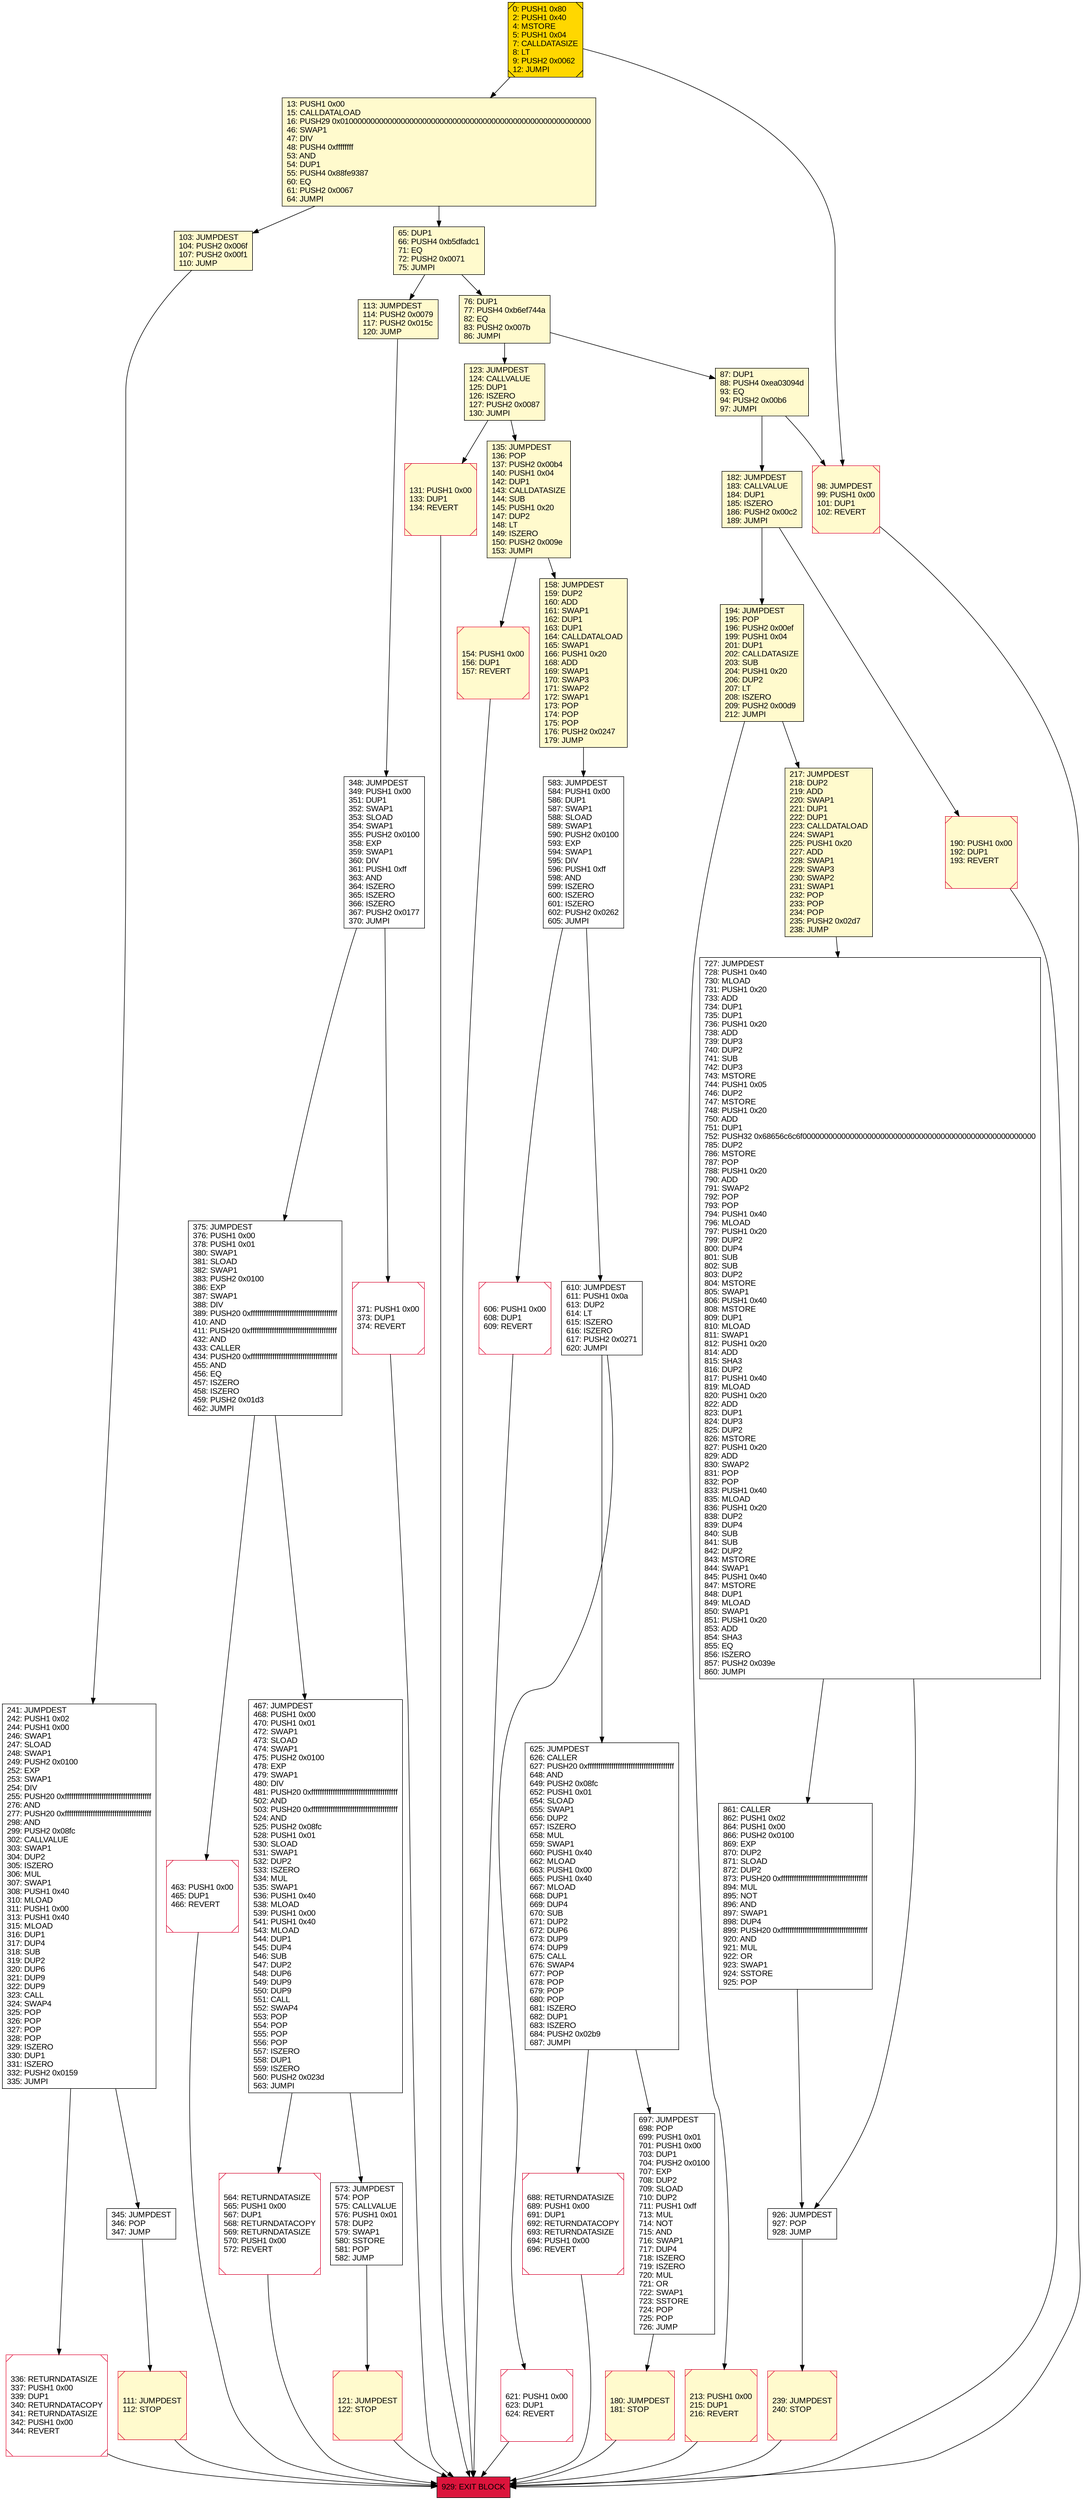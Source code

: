 digraph G {
bgcolor=transparent rankdir=UD;
node [shape=box style=filled color=black fillcolor=white fontname=arial fontcolor=black];
727 [label="727: JUMPDEST\l728: PUSH1 0x40\l730: MLOAD\l731: PUSH1 0x20\l733: ADD\l734: DUP1\l735: DUP1\l736: PUSH1 0x20\l738: ADD\l739: DUP3\l740: DUP2\l741: SUB\l742: DUP3\l743: MSTORE\l744: PUSH1 0x05\l746: DUP2\l747: MSTORE\l748: PUSH1 0x20\l750: ADD\l751: DUP1\l752: PUSH32 0x68656c6c6f000000000000000000000000000000000000000000000000000000\l785: DUP2\l786: MSTORE\l787: POP\l788: PUSH1 0x20\l790: ADD\l791: SWAP2\l792: POP\l793: POP\l794: PUSH1 0x40\l796: MLOAD\l797: PUSH1 0x20\l799: DUP2\l800: DUP4\l801: SUB\l802: SUB\l803: DUP2\l804: MSTORE\l805: SWAP1\l806: PUSH1 0x40\l808: MSTORE\l809: DUP1\l810: MLOAD\l811: SWAP1\l812: PUSH1 0x20\l814: ADD\l815: SHA3\l816: DUP2\l817: PUSH1 0x40\l819: MLOAD\l820: PUSH1 0x20\l822: ADD\l823: DUP1\l824: DUP3\l825: DUP2\l826: MSTORE\l827: PUSH1 0x20\l829: ADD\l830: SWAP2\l831: POP\l832: POP\l833: PUSH1 0x40\l835: MLOAD\l836: PUSH1 0x20\l838: DUP2\l839: DUP4\l840: SUB\l841: SUB\l842: DUP2\l843: MSTORE\l844: SWAP1\l845: PUSH1 0x40\l847: MSTORE\l848: DUP1\l849: MLOAD\l850: SWAP1\l851: PUSH1 0x20\l853: ADD\l854: SHA3\l855: EQ\l856: ISZERO\l857: PUSH2 0x039e\l860: JUMPI\l" ];
375 [label="375: JUMPDEST\l376: PUSH1 0x00\l378: PUSH1 0x01\l380: SWAP1\l381: SLOAD\l382: SWAP1\l383: PUSH2 0x0100\l386: EXP\l387: SWAP1\l388: DIV\l389: PUSH20 0xffffffffffffffffffffffffffffffffffffffff\l410: AND\l411: PUSH20 0xffffffffffffffffffffffffffffffffffffffff\l432: AND\l433: CALLER\l434: PUSH20 0xffffffffffffffffffffffffffffffffffffffff\l455: AND\l456: EQ\l457: ISZERO\l458: ISZERO\l459: PUSH2 0x01d3\l462: JUMPI\l" ];
573 [label="573: JUMPDEST\l574: POP\l575: CALLVALUE\l576: PUSH1 0x01\l578: DUP2\l579: SWAP1\l580: SSTORE\l581: POP\l582: JUMP\l" ];
336 [label="336: RETURNDATASIZE\l337: PUSH1 0x00\l339: DUP1\l340: RETURNDATACOPY\l341: RETURNDATASIZE\l342: PUSH1 0x00\l344: REVERT\l" shape=Msquare color=crimson ];
158 [label="158: JUMPDEST\l159: DUP2\l160: ADD\l161: SWAP1\l162: DUP1\l163: DUP1\l164: CALLDATALOAD\l165: SWAP1\l166: PUSH1 0x20\l168: ADD\l169: SWAP1\l170: SWAP3\l171: SWAP2\l172: SWAP1\l173: POP\l174: POP\l175: POP\l176: PUSH2 0x0247\l179: JUMP\l" fillcolor=lemonchiffon ];
621 [label="621: PUSH1 0x00\l623: DUP1\l624: REVERT\l" shape=Msquare color=crimson ];
371 [label="371: PUSH1 0x00\l373: DUP1\l374: REVERT\l" shape=Msquare color=crimson ];
348 [label="348: JUMPDEST\l349: PUSH1 0x00\l351: DUP1\l352: SWAP1\l353: SLOAD\l354: SWAP1\l355: PUSH2 0x0100\l358: EXP\l359: SWAP1\l360: DIV\l361: PUSH1 0xff\l363: AND\l364: ISZERO\l365: ISZERO\l366: ISZERO\l367: PUSH2 0x0177\l370: JUMPI\l" ];
625 [label="625: JUMPDEST\l626: CALLER\l627: PUSH20 0xffffffffffffffffffffffffffffffffffffffff\l648: AND\l649: PUSH2 0x08fc\l652: PUSH1 0x01\l654: SLOAD\l655: SWAP1\l656: DUP2\l657: ISZERO\l658: MUL\l659: SWAP1\l660: PUSH1 0x40\l662: MLOAD\l663: PUSH1 0x00\l665: PUSH1 0x40\l667: MLOAD\l668: DUP1\l669: DUP4\l670: SUB\l671: DUP2\l672: DUP6\l673: DUP9\l674: DUP9\l675: CALL\l676: SWAP4\l677: POP\l678: POP\l679: POP\l680: POP\l681: ISZERO\l682: DUP1\l683: ISZERO\l684: PUSH2 0x02b9\l687: JUMPI\l" ];
87 [label="87: DUP1\l88: PUSH4 0xea03094d\l93: EQ\l94: PUSH2 0x00b6\l97: JUMPI\l" fillcolor=lemonchiffon ];
135 [label="135: JUMPDEST\l136: POP\l137: PUSH2 0x00b4\l140: PUSH1 0x04\l142: DUP1\l143: CALLDATASIZE\l144: SUB\l145: PUSH1 0x20\l147: DUP2\l148: LT\l149: ISZERO\l150: PUSH2 0x009e\l153: JUMPI\l" fillcolor=lemonchiffon ];
467 [label="467: JUMPDEST\l468: PUSH1 0x00\l470: PUSH1 0x01\l472: SWAP1\l473: SLOAD\l474: SWAP1\l475: PUSH2 0x0100\l478: EXP\l479: SWAP1\l480: DIV\l481: PUSH20 0xffffffffffffffffffffffffffffffffffffffff\l502: AND\l503: PUSH20 0xffffffffffffffffffffffffffffffffffffffff\l524: AND\l525: PUSH2 0x08fc\l528: PUSH1 0x01\l530: SLOAD\l531: SWAP1\l532: DUP2\l533: ISZERO\l534: MUL\l535: SWAP1\l536: PUSH1 0x40\l538: MLOAD\l539: PUSH1 0x00\l541: PUSH1 0x40\l543: MLOAD\l544: DUP1\l545: DUP4\l546: SUB\l547: DUP2\l548: DUP6\l549: DUP9\l550: DUP9\l551: CALL\l552: SWAP4\l553: POP\l554: POP\l555: POP\l556: POP\l557: ISZERO\l558: DUP1\l559: ISZERO\l560: PUSH2 0x023d\l563: JUMPI\l" ];
241 [label="241: JUMPDEST\l242: PUSH1 0x02\l244: PUSH1 0x00\l246: SWAP1\l247: SLOAD\l248: SWAP1\l249: PUSH2 0x0100\l252: EXP\l253: SWAP1\l254: DIV\l255: PUSH20 0xffffffffffffffffffffffffffffffffffffffff\l276: AND\l277: PUSH20 0xffffffffffffffffffffffffffffffffffffffff\l298: AND\l299: PUSH2 0x08fc\l302: CALLVALUE\l303: SWAP1\l304: DUP2\l305: ISZERO\l306: MUL\l307: SWAP1\l308: PUSH1 0x40\l310: MLOAD\l311: PUSH1 0x00\l313: PUSH1 0x40\l315: MLOAD\l316: DUP1\l317: DUP4\l318: SUB\l319: DUP2\l320: DUP6\l321: DUP9\l322: DUP9\l323: CALL\l324: SWAP4\l325: POP\l326: POP\l327: POP\l328: POP\l329: ISZERO\l330: DUP1\l331: ISZERO\l332: PUSH2 0x0159\l335: JUMPI\l" ];
190 [label="190: PUSH1 0x00\l192: DUP1\l193: REVERT\l" fillcolor=lemonchiffon shape=Msquare color=crimson ];
180 [label="180: JUMPDEST\l181: STOP\l" fillcolor=lemonchiffon shape=Msquare color=crimson ];
182 [label="182: JUMPDEST\l183: CALLVALUE\l184: DUP1\l185: ISZERO\l186: PUSH2 0x00c2\l189: JUMPI\l" fillcolor=lemonchiffon ];
929 [label="929: EXIT BLOCK\l" fillcolor=crimson ];
217 [label="217: JUMPDEST\l218: DUP2\l219: ADD\l220: SWAP1\l221: DUP1\l222: DUP1\l223: CALLDATALOAD\l224: SWAP1\l225: PUSH1 0x20\l227: ADD\l228: SWAP1\l229: SWAP3\l230: SWAP2\l231: SWAP1\l232: POP\l233: POP\l234: POP\l235: PUSH2 0x02d7\l238: JUMP\l" fillcolor=lemonchiffon ];
131 [label="131: PUSH1 0x00\l133: DUP1\l134: REVERT\l" fillcolor=lemonchiffon shape=Msquare color=crimson ];
583 [label="583: JUMPDEST\l584: PUSH1 0x00\l586: DUP1\l587: SWAP1\l588: SLOAD\l589: SWAP1\l590: PUSH2 0x0100\l593: EXP\l594: SWAP1\l595: DIV\l596: PUSH1 0xff\l598: AND\l599: ISZERO\l600: ISZERO\l601: ISZERO\l602: PUSH2 0x0262\l605: JUMPI\l" ];
0 [label="0: PUSH1 0x80\l2: PUSH1 0x40\l4: MSTORE\l5: PUSH1 0x04\l7: CALLDATASIZE\l8: LT\l9: PUSH2 0x0062\l12: JUMPI\l" fillcolor=lemonchiffon shape=Msquare fillcolor=gold ];
98 [label="98: JUMPDEST\l99: PUSH1 0x00\l101: DUP1\l102: REVERT\l" fillcolor=lemonchiffon shape=Msquare color=crimson ];
861 [label="861: CALLER\l862: PUSH1 0x02\l864: PUSH1 0x00\l866: PUSH2 0x0100\l869: EXP\l870: DUP2\l871: SLOAD\l872: DUP2\l873: PUSH20 0xffffffffffffffffffffffffffffffffffffffff\l894: MUL\l895: NOT\l896: AND\l897: SWAP1\l898: DUP4\l899: PUSH20 0xffffffffffffffffffffffffffffffffffffffff\l920: AND\l921: MUL\l922: OR\l923: SWAP1\l924: SSTORE\l925: POP\l" ];
76 [label="76: DUP1\l77: PUSH4 0xb6ef744a\l82: EQ\l83: PUSH2 0x007b\l86: JUMPI\l" fillcolor=lemonchiffon ];
688 [label="688: RETURNDATASIZE\l689: PUSH1 0x00\l691: DUP1\l692: RETURNDATACOPY\l693: RETURNDATASIZE\l694: PUSH1 0x00\l696: REVERT\l" shape=Msquare color=crimson ];
113 [label="113: JUMPDEST\l114: PUSH2 0x0079\l117: PUSH2 0x015c\l120: JUMP\l" fillcolor=lemonchiffon ];
121 [label="121: JUMPDEST\l122: STOP\l" fillcolor=lemonchiffon shape=Msquare color=crimson ];
194 [label="194: JUMPDEST\l195: POP\l196: PUSH2 0x00ef\l199: PUSH1 0x04\l201: DUP1\l202: CALLDATASIZE\l203: SUB\l204: PUSH1 0x20\l206: DUP2\l207: LT\l208: ISZERO\l209: PUSH2 0x00d9\l212: JUMPI\l" fillcolor=lemonchiffon ];
610 [label="610: JUMPDEST\l611: PUSH1 0x0a\l613: DUP2\l614: LT\l615: ISZERO\l616: ISZERO\l617: PUSH2 0x0271\l620: JUMPI\l" ];
463 [label="463: PUSH1 0x00\l465: DUP1\l466: REVERT\l" shape=Msquare color=crimson ];
564 [label="564: RETURNDATASIZE\l565: PUSH1 0x00\l567: DUP1\l568: RETURNDATACOPY\l569: RETURNDATASIZE\l570: PUSH1 0x00\l572: REVERT\l" shape=Msquare color=crimson ];
123 [label="123: JUMPDEST\l124: CALLVALUE\l125: DUP1\l126: ISZERO\l127: PUSH2 0x0087\l130: JUMPI\l" fillcolor=lemonchiffon ];
13 [label="13: PUSH1 0x00\l15: CALLDATALOAD\l16: PUSH29 0x0100000000000000000000000000000000000000000000000000000000\l46: SWAP1\l47: DIV\l48: PUSH4 0xffffffff\l53: AND\l54: DUP1\l55: PUSH4 0x88fe9387\l60: EQ\l61: PUSH2 0x0067\l64: JUMPI\l" fillcolor=lemonchiffon ];
213 [label="213: PUSH1 0x00\l215: DUP1\l216: REVERT\l" fillcolor=lemonchiffon shape=Msquare color=crimson ];
103 [label="103: JUMPDEST\l104: PUSH2 0x006f\l107: PUSH2 0x00f1\l110: JUMP\l" fillcolor=lemonchiffon ];
926 [label="926: JUMPDEST\l927: POP\l928: JUMP\l" ];
111 [label="111: JUMPDEST\l112: STOP\l" fillcolor=lemonchiffon shape=Msquare color=crimson ];
154 [label="154: PUSH1 0x00\l156: DUP1\l157: REVERT\l" fillcolor=lemonchiffon shape=Msquare color=crimson ];
239 [label="239: JUMPDEST\l240: STOP\l" fillcolor=lemonchiffon shape=Msquare color=crimson ];
345 [label="345: JUMPDEST\l346: POP\l347: JUMP\l" ];
65 [label="65: DUP1\l66: PUSH4 0xb5dfadc1\l71: EQ\l72: PUSH2 0x0071\l75: JUMPI\l" fillcolor=lemonchiffon ];
606 [label="606: PUSH1 0x00\l608: DUP1\l609: REVERT\l" shape=Msquare color=crimson ];
697 [label="697: JUMPDEST\l698: POP\l699: PUSH1 0x01\l701: PUSH1 0x00\l703: DUP1\l704: PUSH2 0x0100\l707: EXP\l708: DUP2\l709: SLOAD\l710: DUP2\l711: PUSH1 0xff\l713: MUL\l714: NOT\l715: AND\l716: SWAP1\l717: DUP4\l718: ISZERO\l719: ISZERO\l720: MUL\l721: OR\l722: SWAP1\l723: SSTORE\l724: POP\l725: POP\l726: JUMP\l" ];
180 -> 929;
348 -> 371;
131 -> 929;
345 -> 111;
13 -> 103;
688 -> 929;
182 -> 194;
194 -> 217;
564 -> 929;
135 -> 158;
123 -> 131;
65 -> 113;
861 -> 926;
0 -> 13;
194 -> 213;
154 -> 929;
76 -> 123;
375 -> 467;
610 -> 621;
217 -> 727;
573 -> 121;
103 -> 241;
625 -> 697;
467 -> 564;
610 -> 625;
87 -> 182;
87 -> 98;
190 -> 929;
113 -> 348;
0 -> 98;
926 -> 239;
98 -> 929;
121 -> 929;
13 -> 65;
463 -> 929;
583 -> 610;
348 -> 375;
65 -> 76;
467 -> 573;
213 -> 929;
241 -> 336;
111 -> 929;
239 -> 929;
583 -> 606;
606 -> 929;
697 -> 180;
241 -> 345;
135 -> 154;
727 -> 861;
336 -> 929;
123 -> 135;
375 -> 463;
621 -> 929;
158 -> 583;
76 -> 87;
371 -> 929;
727 -> 926;
182 -> 190;
625 -> 688;
}
